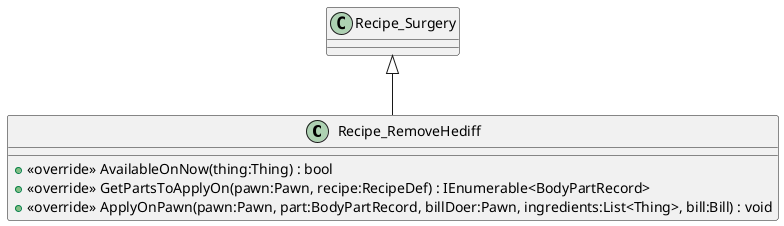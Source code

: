 @startuml
class Recipe_RemoveHediff {
    + <<override>> AvailableOnNow(thing:Thing) : bool
    + <<override>> GetPartsToApplyOn(pawn:Pawn, recipe:RecipeDef) : IEnumerable<BodyPartRecord>
    + <<override>> ApplyOnPawn(pawn:Pawn, part:BodyPartRecord, billDoer:Pawn, ingredients:List<Thing>, bill:Bill) : void
}
Recipe_Surgery <|-- Recipe_RemoveHediff
@enduml
